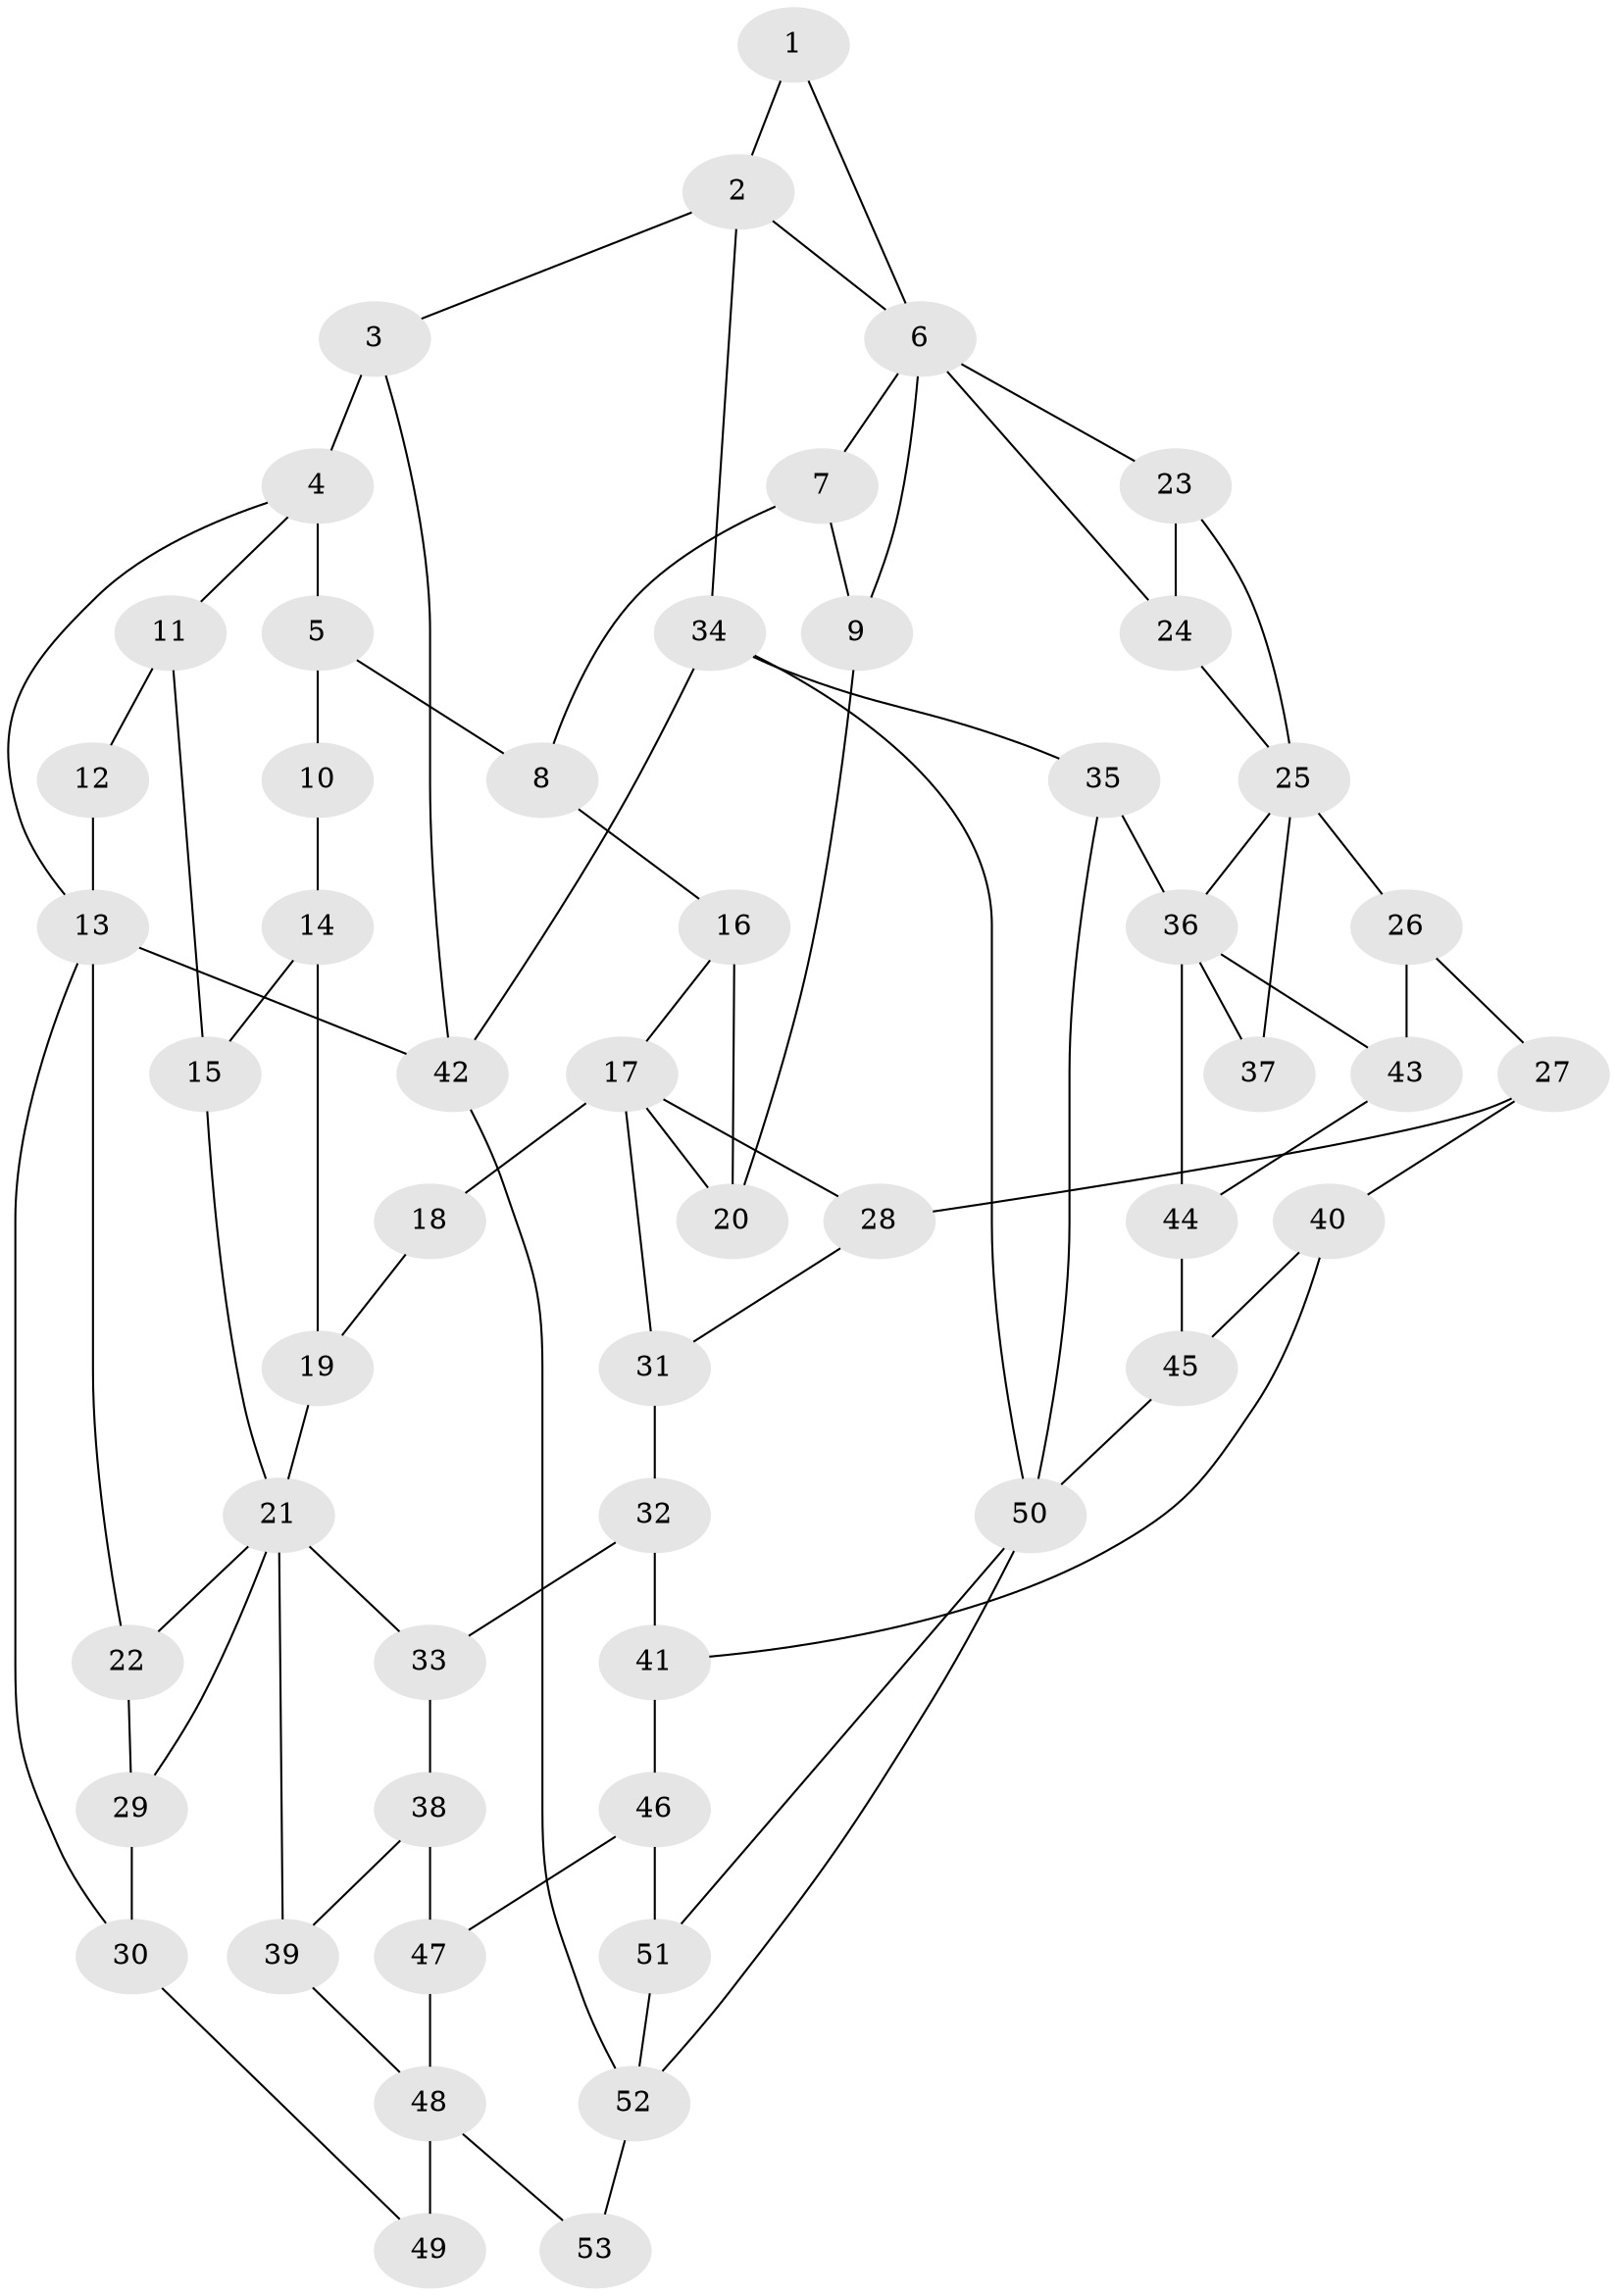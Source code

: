 // original degree distribution, {3: 0.022727272727272728, 6: 0.2727272727272727, 4: 0.29545454545454547, 5: 0.4090909090909091}
// Generated by graph-tools (version 1.1) at 2025/54/03/04/25 22:54:23]
// undirected, 53 vertices, 87 edges
graph export_dot {
  node [color=gray90,style=filled];
  1;
  2;
  3;
  4;
  5;
  6;
  7;
  8;
  9;
  10;
  11;
  12;
  13;
  14;
  15;
  16;
  17;
  18;
  19;
  20;
  21;
  22;
  23;
  24;
  25;
  26;
  27;
  28;
  29;
  30;
  31;
  32;
  33;
  34;
  35;
  36;
  37;
  38;
  39;
  40;
  41;
  42;
  43;
  44;
  45;
  46;
  47;
  48;
  49;
  50;
  51;
  52;
  53;
  1 -- 2 [weight=1.0];
  1 -- 6 [weight=1.0];
  2 -- 3 [weight=1.0];
  2 -- 6 [weight=1.0];
  2 -- 34 [weight=1.0];
  3 -- 4 [weight=2.0];
  3 -- 42 [weight=1.0];
  4 -- 5 [weight=2.0];
  4 -- 11 [weight=1.0];
  4 -- 13 [weight=1.0];
  5 -- 8 [weight=1.0];
  5 -- 10 [weight=2.0];
  6 -- 7 [weight=1.0];
  6 -- 9 [weight=1.0];
  6 -- 23 [weight=1.0];
  6 -- 24 [weight=1.0];
  7 -- 8 [weight=1.0];
  7 -- 9 [weight=1.0];
  8 -- 16 [weight=1.0];
  9 -- 20 [weight=1.0];
  10 -- 14 [weight=1.0];
  11 -- 12 [weight=1.0];
  11 -- 15 [weight=1.0];
  12 -- 13 [weight=2.0];
  13 -- 22 [weight=1.0];
  13 -- 30 [weight=1.0];
  13 -- 42 [weight=1.0];
  14 -- 15 [weight=1.0];
  14 -- 19 [weight=1.0];
  15 -- 21 [weight=1.0];
  16 -- 17 [weight=1.0];
  16 -- 20 [weight=1.0];
  17 -- 18 [weight=2.0];
  17 -- 20 [weight=1.0];
  17 -- 28 [weight=1.0];
  17 -- 31 [weight=1.0];
  18 -- 19 [weight=1.0];
  19 -- 21 [weight=1.0];
  21 -- 22 [weight=1.0];
  21 -- 29 [weight=1.0];
  21 -- 33 [weight=1.0];
  21 -- 39 [weight=1.0];
  22 -- 29 [weight=1.0];
  23 -- 24 [weight=1.0];
  23 -- 25 [weight=1.0];
  24 -- 25 [weight=1.0];
  25 -- 26 [weight=1.0];
  25 -- 36 [weight=1.0];
  25 -- 37 [weight=2.0];
  26 -- 27 [weight=1.0];
  26 -- 43 [weight=1.0];
  27 -- 28 [weight=1.0];
  27 -- 40 [weight=1.0];
  28 -- 31 [weight=1.0];
  29 -- 30 [weight=1.0];
  30 -- 49 [weight=1.0];
  31 -- 32 [weight=1.0];
  32 -- 33 [weight=1.0];
  32 -- 41 [weight=1.0];
  33 -- 38 [weight=1.0];
  34 -- 35 [weight=1.0];
  34 -- 42 [weight=1.0];
  34 -- 50 [weight=1.0];
  35 -- 36 [weight=2.0];
  35 -- 50 [weight=2.0];
  36 -- 37 [weight=1.0];
  36 -- 43 [weight=1.0];
  36 -- 44 [weight=1.0];
  38 -- 39 [weight=1.0];
  38 -- 47 [weight=1.0];
  39 -- 48 [weight=1.0];
  40 -- 41 [weight=1.0];
  40 -- 45 [weight=1.0];
  41 -- 46 [weight=1.0];
  42 -- 52 [weight=1.0];
  43 -- 44 [weight=1.0];
  44 -- 45 [weight=1.0];
  45 -- 50 [weight=1.0];
  46 -- 47 [weight=1.0];
  46 -- 51 [weight=1.0];
  47 -- 48 [weight=1.0];
  48 -- 49 [weight=2.0];
  48 -- 53 [weight=2.0];
  50 -- 51 [weight=1.0];
  50 -- 52 [weight=1.0];
  51 -- 52 [weight=2.0];
  52 -- 53 [weight=2.0];
}
